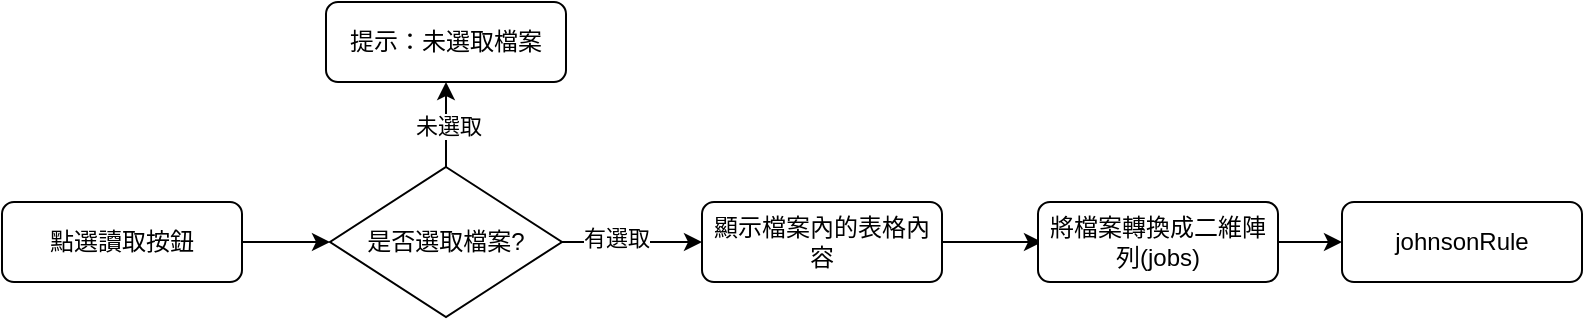 <mxfile version="22.1.17" type="github" pages="2">
  <diagram id="C5RBs43oDa-KdzZeNtuy" name="Page-1">
    <mxGraphModel dx="2117" dy="522" grid="1" gridSize="10" guides="1" tooltips="1" connect="1" arrows="1" fold="1" page="1" pageScale="1" pageWidth="827" pageHeight="1169" math="0" shadow="0">
      <root>
        <mxCell id="WIyWlLk6GJQsqaUBKTNV-0" />
        <mxCell id="WIyWlLk6GJQsqaUBKTNV-1" parent="WIyWlLk6GJQsqaUBKTNV-0" />
        <mxCell id="QUsHPwWRpVdqW1OfMhFX-11" style="edgeStyle=orthogonalEdgeStyle;rounded=0;orthogonalLoop=1;jettySize=auto;html=1;" parent="WIyWlLk6GJQsqaUBKTNV-1" source="53mFYf0Q_3aKYcrDyZdl-4" target="QUsHPwWRpVdqW1OfMhFX-4" edge="1">
          <mxGeometry relative="1" as="geometry" />
        </mxCell>
        <mxCell id="53mFYf0Q_3aKYcrDyZdl-4" value="點選讀取按鈕" style="rounded=1;whiteSpace=wrap;html=1;fontSize=12;glass=0;strokeWidth=1;shadow=0;" parent="WIyWlLk6GJQsqaUBKTNV-1" vertex="1">
          <mxGeometry x="-30" y="550" width="120" height="40" as="geometry" />
        </mxCell>
        <mxCell id="QUsHPwWRpVdqW1OfMhFX-3" value="提示：未選取檔案" style="rounded=1;whiteSpace=wrap;html=1;fontSize=12;glass=0;strokeWidth=1;shadow=0;" parent="WIyWlLk6GJQsqaUBKTNV-1" vertex="1">
          <mxGeometry x="132" y="450" width="120" height="40" as="geometry" />
        </mxCell>
        <mxCell id="QUsHPwWRpVdqW1OfMhFX-13" style="edgeStyle=orthogonalEdgeStyle;rounded=0;orthogonalLoop=1;jettySize=auto;html=1;" parent="WIyWlLk6GJQsqaUBKTNV-1" source="QUsHPwWRpVdqW1OfMhFX-4" target="QUsHPwWRpVdqW1OfMhFX-12" edge="1">
          <mxGeometry relative="1" as="geometry" />
        </mxCell>
        <mxCell id="QUsHPwWRpVdqW1OfMhFX-14" value="有選取" style="edgeLabel;html=1;align=center;verticalAlign=middle;resizable=0;points=[];" parent="QUsHPwWRpVdqW1OfMhFX-13" vertex="1" connectable="0">
          <mxGeometry x="-0.23" y="2" relative="1" as="geometry">
            <mxPoint as="offset" />
          </mxGeometry>
        </mxCell>
        <mxCell id="QUsHPwWRpVdqW1OfMhFX-4" value="是否選取檔案?" style="rhombus;whiteSpace=wrap;html=1;" parent="WIyWlLk6GJQsqaUBKTNV-1" vertex="1">
          <mxGeometry x="134" y="532.5" width="116" height="75" as="geometry" />
        </mxCell>
        <mxCell id="QUsHPwWRpVdqW1OfMhFX-7" value="" style="endArrow=classic;html=1;rounded=0;exitX=0.5;exitY=0;exitDx=0;exitDy=0;entryX=0.5;entryY=1;entryDx=0;entryDy=0;" parent="WIyWlLk6GJQsqaUBKTNV-1" source="QUsHPwWRpVdqW1OfMhFX-4" target="QUsHPwWRpVdqW1OfMhFX-3" edge="1">
          <mxGeometry relative="1" as="geometry">
            <mxPoint x="160" y="520" as="sourcePoint" />
            <mxPoint x="260" y="520" as="targetPoint" />
          </mxGeometry>
        </mxCell>
        <mxCell id="QUsHPwWRpVdqW1OfMhFX-10" value="未選取" style="edgeLabel;html=1;align=center;verticalAlign=middle;resizable=0;points=[];" parent="QUsHPwWRpVdqW1OfMhFX-7" vertex="1" connectable="0">
          <mxGeometry x="-0.002" y="-1" relative="1" as="geometry">
            <mxPoint as="offset" />
          </mxGeometry>
        </mxCell>
        <mxCell id="QUsHPwWRpVdqW1OfMhFX-16" style="edgeStyle=orthogonalEdgeStyle;rounded=0;orthogonalLoop=1;jettySize=auto;html=1;" parent="WIyWlLk6GJQsqaUBKTNV-1" source="QUsHPwWRpVdqW1OfMhFX-12" edge="1">
          <mxGeometry relative="1" as="geometry">
            <mxPoint x="490" y="570" as="targetPoint" />
          </mxGeometry>
        </mxCell>
        <mxCell id="QUsHPwWRpVdqW1OfMhFX-12" value="顯示檔案內的表格內容" style="rounded=1;whiteSpace=wrap;html=1;fontSize=12;glass=0;strokeWidth=1;shadow=0;" parent="WIyWlLk6GJQsqaUBKTNV-1" vertex="1">
          <mxGeometry x="320" y="550" width="120" height="40" as="geometry" />
        </mxCell>
        <mxCell id="ZP7O2w15HklsVYtcn3m--1" value="" style="edgeStyle=orthogonalEdgeStyle;rounded=0;orthogonalLoop=1;jettySize=auto;html=1;" edge="1" parent="WIyWlLk6GJQsqaUBKTNV-1" source="QUsHPwWRpVdqW1OfMhFX-17" target="ZP7O2w15HklsVYtcn3m--0">
          <mxGeometry relative="1" as="geometry" />
        </mxCell>
        <mxCell id="QUsHPwWRpVdqW1OfMhFX-17" value="將檔案轉換成二維陣列(jobs)" style="rounded=1;whiteSpace=wrap;html=1;fontSize=12;glass=0;strokeWidth=1;shadow=0;" parent="WIyWlLk6GJQsqaUBKTNV-1" vertex="1">
          <mxGeometry x="488" y="550" width="120" height="40" as="geometry" />
        </mxCell>
        <mxCell id="ZP7O2w15HklsVYtcn3m--0" value="johnsonRule" style="whiteSpace=wrap;html=1;rounded=1;glass=0;strokeWidth=1;shadow=0;" vertex="1" parent="WIyWlLk6GJQsqaUBKTNV-1">
          <mxGeometry x="640" y="550" width="120" height="40" as="geometry" />
        </mxCell>
      </root>
    </mxGraphModel>
  </diagram>
  <diagram id="XWGuKGzTehJkoCjJWTno" name="johnsonRule">
    <mxGraphModel dx="1843" dy="1915" grid="1" gridSize="10" guides="1" tooltips="1" connect="1" arrows="1" fold="1" page="1" pageScale="1" pageWidth="827" pageHeight="1169" math="0" shadow="0">
      <root>
        <mxCell id="0" />
        <mxCell id="1" parent="0" />
        <mxCell id="crKdRX6gy41AGiWQsWWb-2" value="" style="edgeStyle=orthogonalEdgeStyle;rounded=0;orthogonalLoop=1;jettySize=auto;html=1;" edge="1" parent="1" source="j2kcvael_l0TvRJWYKXL-2" target="crKdRX6gy41AGiWQsWWb-1">
          <mxGeometry relative="1" as="geometry" />
        </mxCell>
        <mxCell id="j2kcvael_l0TvRJWYKXL-2" value="&lt;font style=&quot;font-size: 18px;&quot;&gt;將jobs陣列複製jobb&lt;/font&gt;" style="rounded=1;whiteSpace=wrap;html=1;" vertex="1" parent="1">
          <mxGeometry x="100" y="150" width="120" height="60" as="geometry" />
        </mxCell>
        <mxCell id="UuSPEHS8Xm03IQrPcHRA-6" value="" style="edgeStyle=orthogonalEdgeStyle;rounded=0;orthogonalLoop=1;jettySize=auto;html=1;" edge="1" parent="1" source="UuSPEHS8Xm03IQrPcHRA-3" target="UuSPEHS8Xm03IQrPcHRA-5">
          <mxGeometry relative="1" as="geometry" />
        </mxCell>
        <mxCell id="UuSPEHS8Xm03IQrPcHRA-3" value="&lt;font style=&quot;font-size: 18px;&quot;&gt;&lt;code style=&quot;font-family: var(--monaco-monospace-font); color: var(--vscode-textPreformat-foreground); background-color: var(--vscode-textPreformat-background); padding: 1px 3px; border-radius: 4px; text-align: left;&quot;&gt;找出jobb&lt;/code&gt;陣列中(原本的工作排序)&lt;br&gt;與當前工作(jobs陣列)相同的元素的索引，取得最佳化排程陣列&lt;/font&gt;" style="whiteSpace=wrap;html=1;rounded=1;shadow=0;" vertex="1" parent="1">
          <mxGeometry x="510" y="126.25" width="220" height="107.5" as="geometry" />
        </mxCell>
        <mxCell id="UuSPEHS8Xm03IQrPcHRA-10" value="" style="edgeStyle=orthogonalEdgeStyle;rounded=0;orthogonalLoop=1;jettySize=auto;html=1;" edge="1" parent="1" source="UuSPEHS8Xm03IQrPcHRA-5" target="UuSPEHS8Xm03IQrPcHRA-9">
          <mxGeometry relative="1" as="geometry" />
        </mxCell>
        <mxCell id="UuSPEHS8Xm03IQrPcHRA-5" value="&lt;font style=&quot;font-size: 18px;&quot;&gt;透過最佳化排程陣列，將每個工作的開始和結束時間透過演算法生成出來&lt;br&gt;schedule = [&quot;Start Time&quot;, &quot;End Time&quot;, &quot;Machine&quot;, &quot;Job Name&quot;]&lt;/font&gt;" style="whiteSpace=wrap;html=1;rounded=1;" vertex="1" parent="1">
          <mxGeometry x="790" y="130" width="340" height="100" as="geometry" />
        </mxCell>
        <mxCell id="UuSPEHS8Xm03IQrPcHRA-9" value="&lt;font style=&quot;font-size: 18px;&quot;&gt;生成甘特圖&lt;/font&gt;" style="whiteSpace=wrap;html=1;rounded=1;" vertex="1" parent="1">
          <mxGeometry x="1220" y="150" width="120" height="60" as="geometry" />
        </mxCell>
        <mxCell id="crKdRX6gy41AGiWQsWWb-5" value="" style="edgeStyle=orthogonalEdgeStyle;rounded=0;orthogonalLoop=1;jettySize=auto;html=1;" edge="1" parent="1" source="crKdRX6gy41AGiWQsWWb-1" target="crKdRX6gy41AGiWQsWWb-4">
          <mxGeometry relative="1" as="geometry" />
        </mxCell>
        <mxCell id="crKdRX6gy41AGiWQsWWb-6" value="&lt;font style=&quot;font-size: 14px;&quot;&gt;兩台&lt;/font&gt;" style="edgeLabel;html=1;align=center;verticalAlign=middle;resizable=0;points=[];" vertex="1" connectable="0" parent="crKdRX6gy41AGiWQsWWb-5">
          <mxGeometry x="0.062" y="-2" relative="1" as="geometry">
            <mxPoint as="offset" />
          </mxGeometry>
        </mxCell>
        <mxCell id="crKdRX6gy41AGiWQsWWb-8" value="" style="edgeStyle=orthogonalEdgeStyle;rounded=0;orthogonalLoop=1;jettySize=auto;html=1;" edge="1" parent="1" source="crKdRX6gy41AGiWQsWWb-1" target="crKdRX6gy41AGiWQsWWb-7">
          <mxGeometry relative="1" as="geometry" />
        </mxCell>
        <mxCell id="crKdRX6gy41AGiWQsWWb-9" value="&lt;font style=&quot;font-size: 14px;&quot;&gt;三台&lt;/font&gt;" style="edgeLabel;html=1;align=center;verticalAlign=middle;resizable=0;points=[];" vertex="1" connectable="0" parent="crKdRX6gy41AGiWQsWWb-8">
          <mxGeometry x="-0.107" y="1" relative="1" as="geometry">
            <mxPoint as="offset" />
          </mxGeometry>
        </mxCell>
        <mxCell id="crKdRX6gy41AGiWQsWWb-1" value="&lt;font style=&quot;font-size: 18px;&quot;&gt;幾台&lt;/font&gt;" style="rhombus;whiteSpace=wrap;html=1;rounded=1;" vertex="1" parent="1">
          <mxGeometry x="325" y="140" width="80" height="80" as="geometry" />
        </mxCell>
        <mxCell id="crKdRX6gy41AGiWQsWWb-4" value="&lt;font style=&quot;font-size: 18px;&quot;&gt;排序jobs的大小順序，machine1跟machine2之間取最小值再跟其他job比較&lt;/font&gt;" style="whiteSpace=wrap;html=1;rounded=1;" vertex="1" parent="1">
          <mxGeometry x="255" y="-50" width="220" height="100" as="geometry" />
        </mxCell>
        <mxCell id="crKdRX6gy41AGiWQsWWb-11" style="edgeStyle=orthogonalEdgeStyle;rounded=0;orthogonalLoop=1;jettySize=auto;html=1;entryX=0.5;entryY=1;entryDx=0;entryDy=0;" edge="1" parent="1" source="crKdRX6gy41AGiWQsWWb-7" target="UuSPEHS8Xm03IQrPcHRA-3">
          <mxGeometry relative="1" as="geometry" />
        </mxCell>
        <mxCell id="crKdRX6gy41AGiWQsWWb-7" value="&lt;font style=&quot;font-size: 18px;&quot;&gt;排序jobs的大小順序，machine1+machine2&lt;br&gt;跟machine2+machine3&lt;br&gt;之間取最小值再跟其他job比較&lt;/font&gt;" style="whiteSpace=wrap;html=1;rounded=1;" vertex="1" parent="1">
          <mxGeometry x="240" y="310" width="250" height="110" as="geometry" />
        </mxCell>
        <mxCell id="crKdRX6gy41AGiWQsWWb-10" style="edgeStyle=orthogonalEdgeStyle;rounded=0;orthogonalLoop=1;jettySize=auto;html=1;entryX=0.5;entryY=0;entryDx=0;entryDy=0;exitX=1;exitY=0.5;exitDx=0;exitDy=0;" edge="1" parent="1" source="crKdRX6gy41AGiWQsWWb-4" target="UuSPEHS8Xm03IQrPcHRA-3">
          <mxGeometry relative="1" as="geometry">
            <mxPoint x="470" as="sourcePoint" />
            <mxPoint x="642.59" y="129.045" as="targetPoint" />
          </mxGeometry>
        </mxCell>
      </root>
    </mxGraphModel>
  </diagram>
</mxfile>
